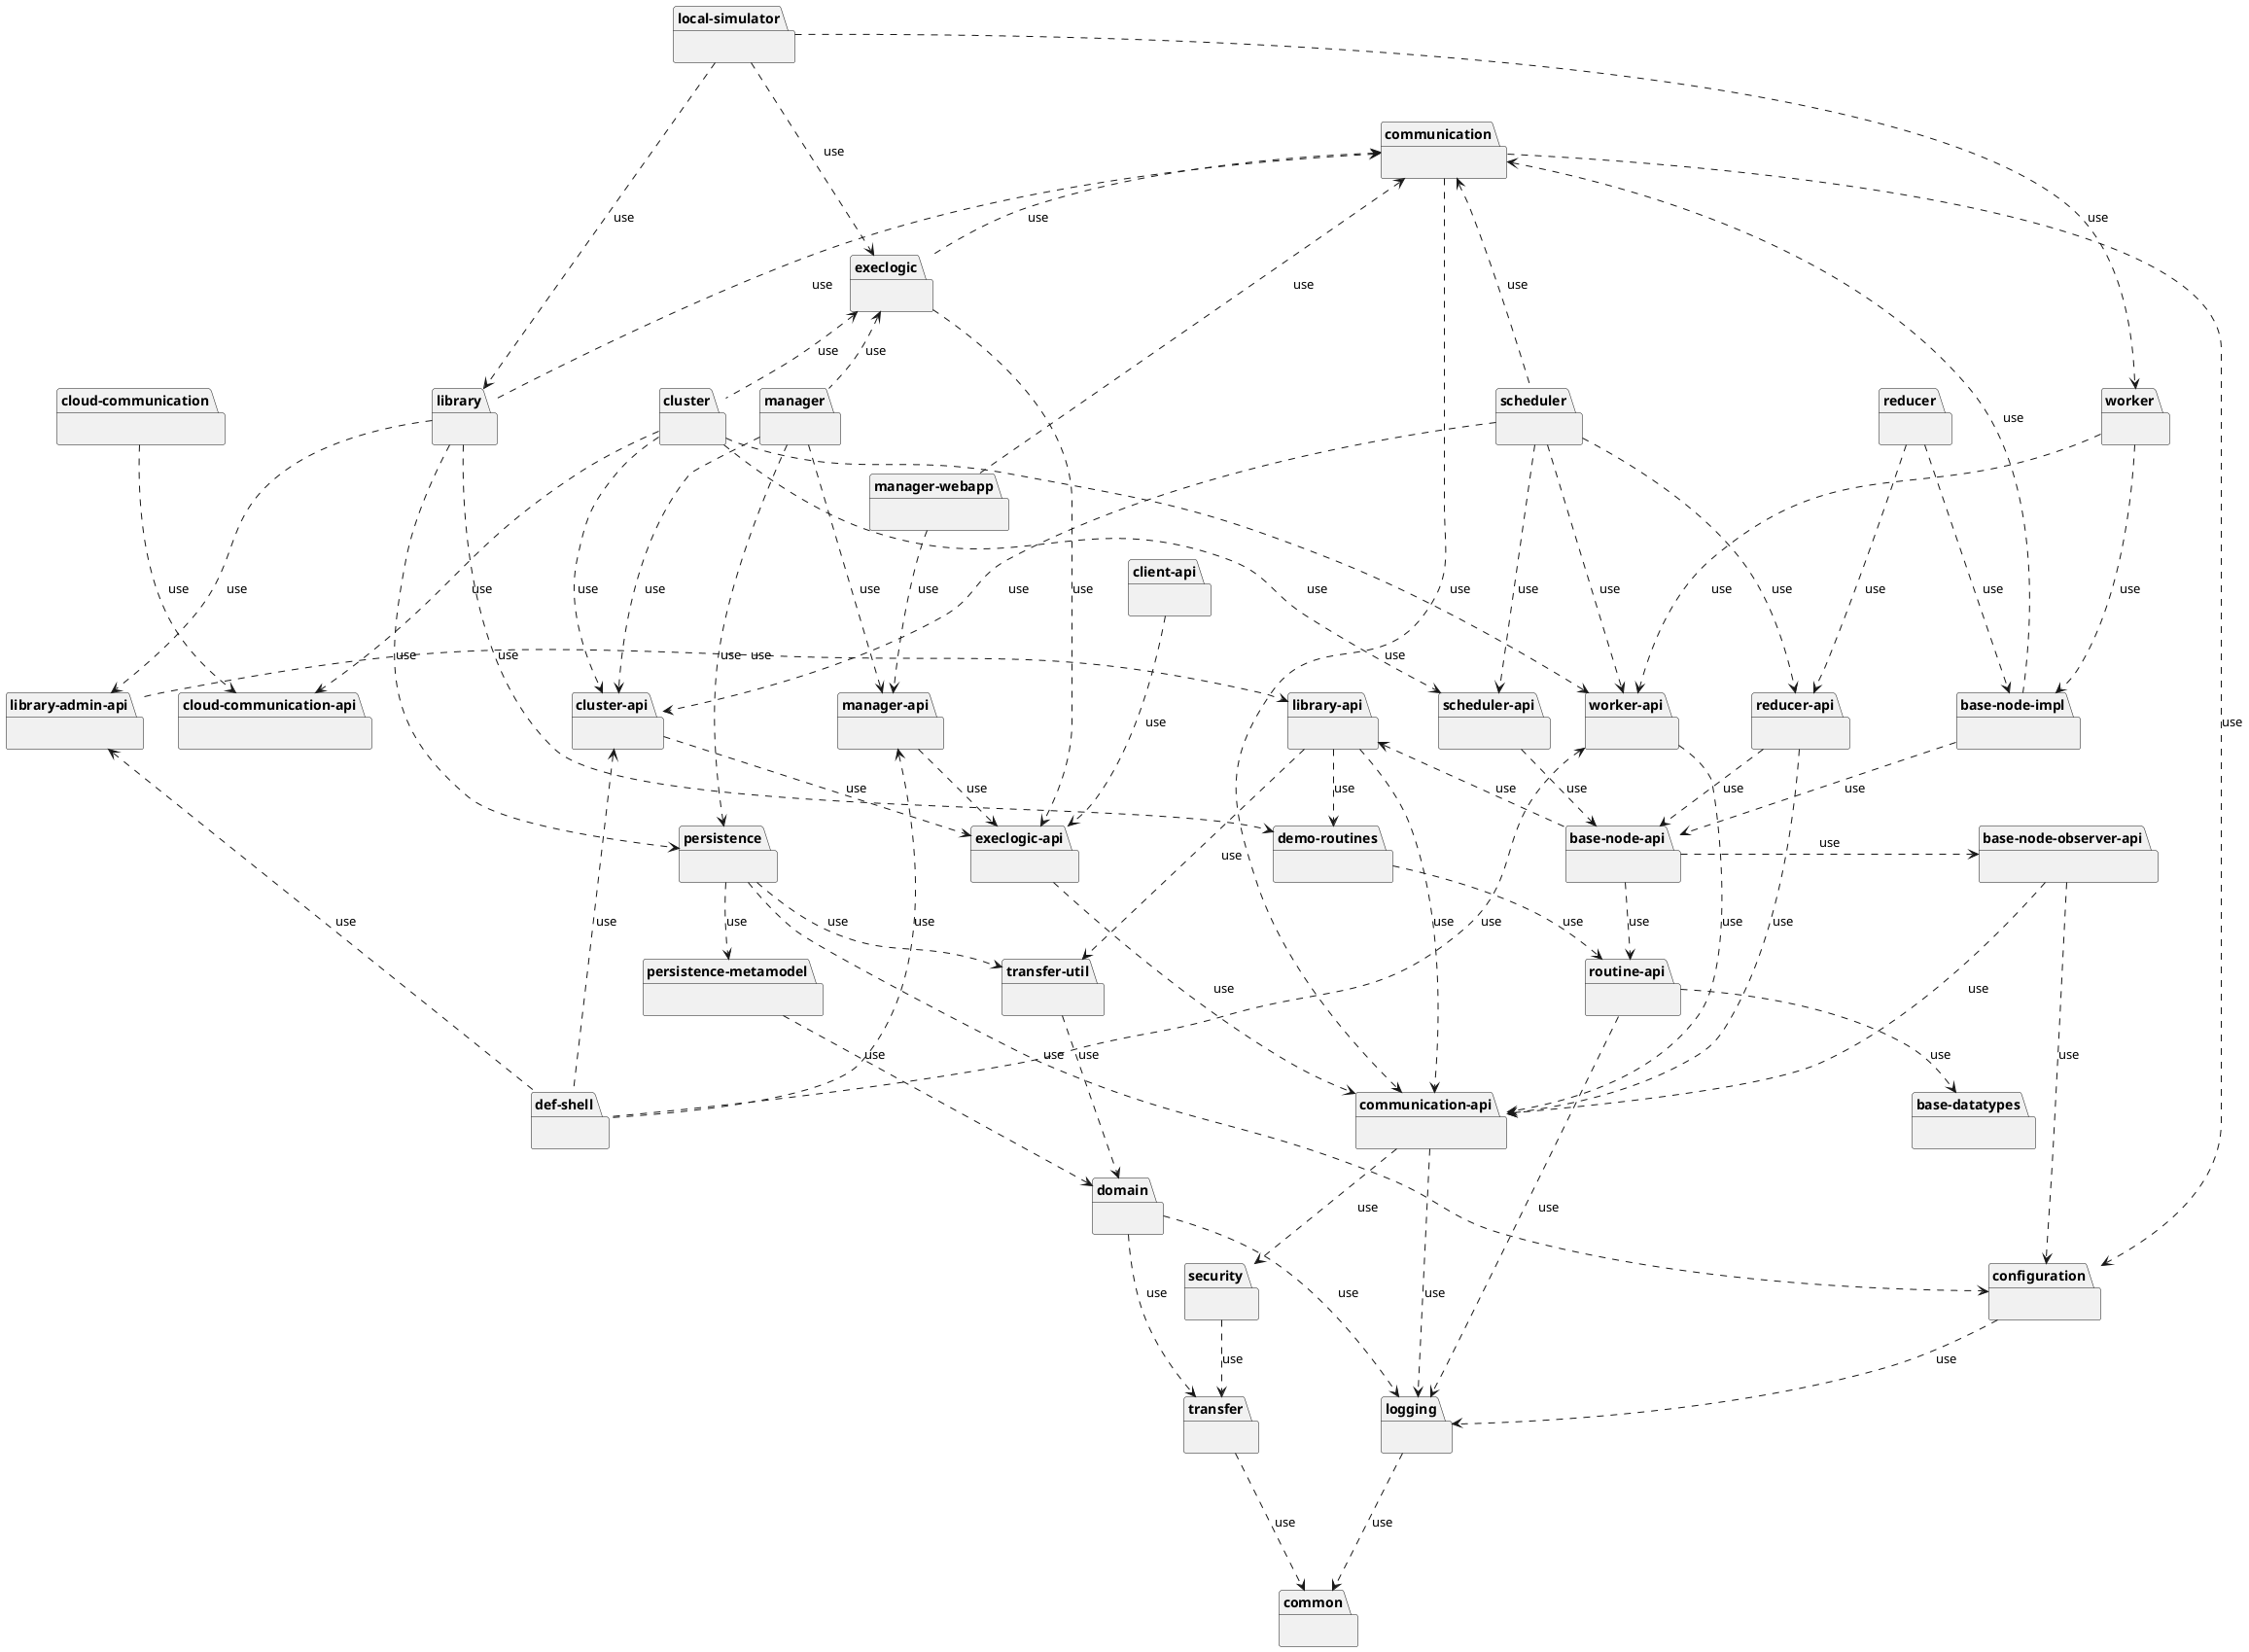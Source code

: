 @startuml

skinparam monochrome true
skinparam style strictuml
'skinparam handwritten true
'skinparam linetype polyline


package "base-datatypes" as basedatatypes {}
package "manager-webapp" as managerwebapp {}
package "cloud-communication" as cloudcommunication {}
package "cloud-communication-api" as cloudcommunicationapi {}
package cluster {}
package "cluster-api" as clusterapi {}
package common {}
package communication {}
package "communication-api" as communicationapi {}
package configuration {}
package "demo-routines" as demoroutines {}
package domain {}
package "execlogic-api" as execlogicapi {}
package "library-api" as libraryapi {}
package manager {}
package "manager-api" as managerapi {}
package persistence {}
package "persistence-metamodel" as persistencemetamodel {}
package "routine-api" as routineapi {}
package scheduler {}
package "def-shell" as defshell {}
package "scheduler-api" as schedulerapi {}
package security {}
package transfer {}
package "transfer-util" as transferutil {}
package worker {}
package reducer {}
package "execlogic-api" as execlogicapi {}
package "execlogic" as execlogic {}
package "client-api" as clientapi {}
package "reducer-api" as reducerapi {}
package logging {}
package "worker-api" as workerapi {}
package "base-node-observer-api" as basenodeobserverapi {}
package "base-node-api" as basenodeapi {}
package "base-node-impl" as basenodeimpl {}
package "local-simulator" as localsimulator {}
package library {}
package "library-api" as libraryapi {}
package "library-admin-api" as libraryadminapi {}

'''' D E P S ''''


cluster ...> clusterapi : use
execlogic <.. cluster : use
cluster ...> cloudcommunicationapi : use
cluster ...> schedulerapi : use
cluster ...> workerapi : use

manager ....> persistence : use
manager ...> managerapi : use
manager ...> clusterapi : use
execlogic <.. manager : use

communication ...> configuration : use
communication .....> communicationapi : use

domain ..> transfer : use
domain ..> logging : use

managerapi ..> execlogicapi : use

clusterapi ..> execlogicapi : use

workerapi ...> communicationapi : use

libraryapi ...> communicationapi : use
libraryapi ..> transferutil : use
libraryapi ..> demoroutines : use

communicationapi ..> security : use
communicationapi ..> logging : use

persistencemetamodel ..> domain : use

persistence ....> configuration : use
persistence ..> transferutil : use
persistence ..> persistencemetamodel : use

security ..> transfer : use

transferutil ..> domain : use

transfer ..> common : use

worker ...> workerapi : use
worker ...> basenodeimpl : use

demoroutines .> routineapi : use

routineapi ..> basedatatypes : use
routineapi ..> logging : use

configuration ..> logging : use

managerwebapp ..> managerapi : use
communication <... managerwebapp : use

execlogicapi ..> communicationapi : use

schedulerapi ..> basenodeapi : use

scheduler ...> schedulerapi : use
scheduler ...> clusterapi : use
scheduler ...> reducerapi : use
scheduler ...> workerapi : use
communication <.. scheduler : use

logging ...> common : use

execlogic ...> execlogicapi : use
communication <.. execlogic : use

cloudcommunication ...> cloudcommunicationapi : use

clientapi ...> execlogicapi : use

libraryadminapi <.... defshell : use
managerapi <.... defshell : use
clusterapi <.... defshell : use
workerapi <.... defshell : use

library ...> libraryadminapi : use
communication <... library : use
library ....> persistence : use
library ....> demoroutines : use

libraryadminapi .> libraryapi : use

localsimulator ....> worker : use
localsimulator ...> execlogic : use
localsimulator ....> library : use

libraryapi <.. basenodeapi : use
basenodeapi .> basenodeobserverapi : use
basenodeapi ..> routineapi : use

basenodeimpl ..> basenodeapi : use
communication <... basenodeimpl  : use

basenodeobserverapi ....> configuration : use
basenodeobserverapi ...> communicationapi : use

reducerapi ...> communicationapi : use
reducerapi ..> basenodeapi : use

reducer ...> basenodeimpl : use
reducer ...> reducerapi : use


@enduml
